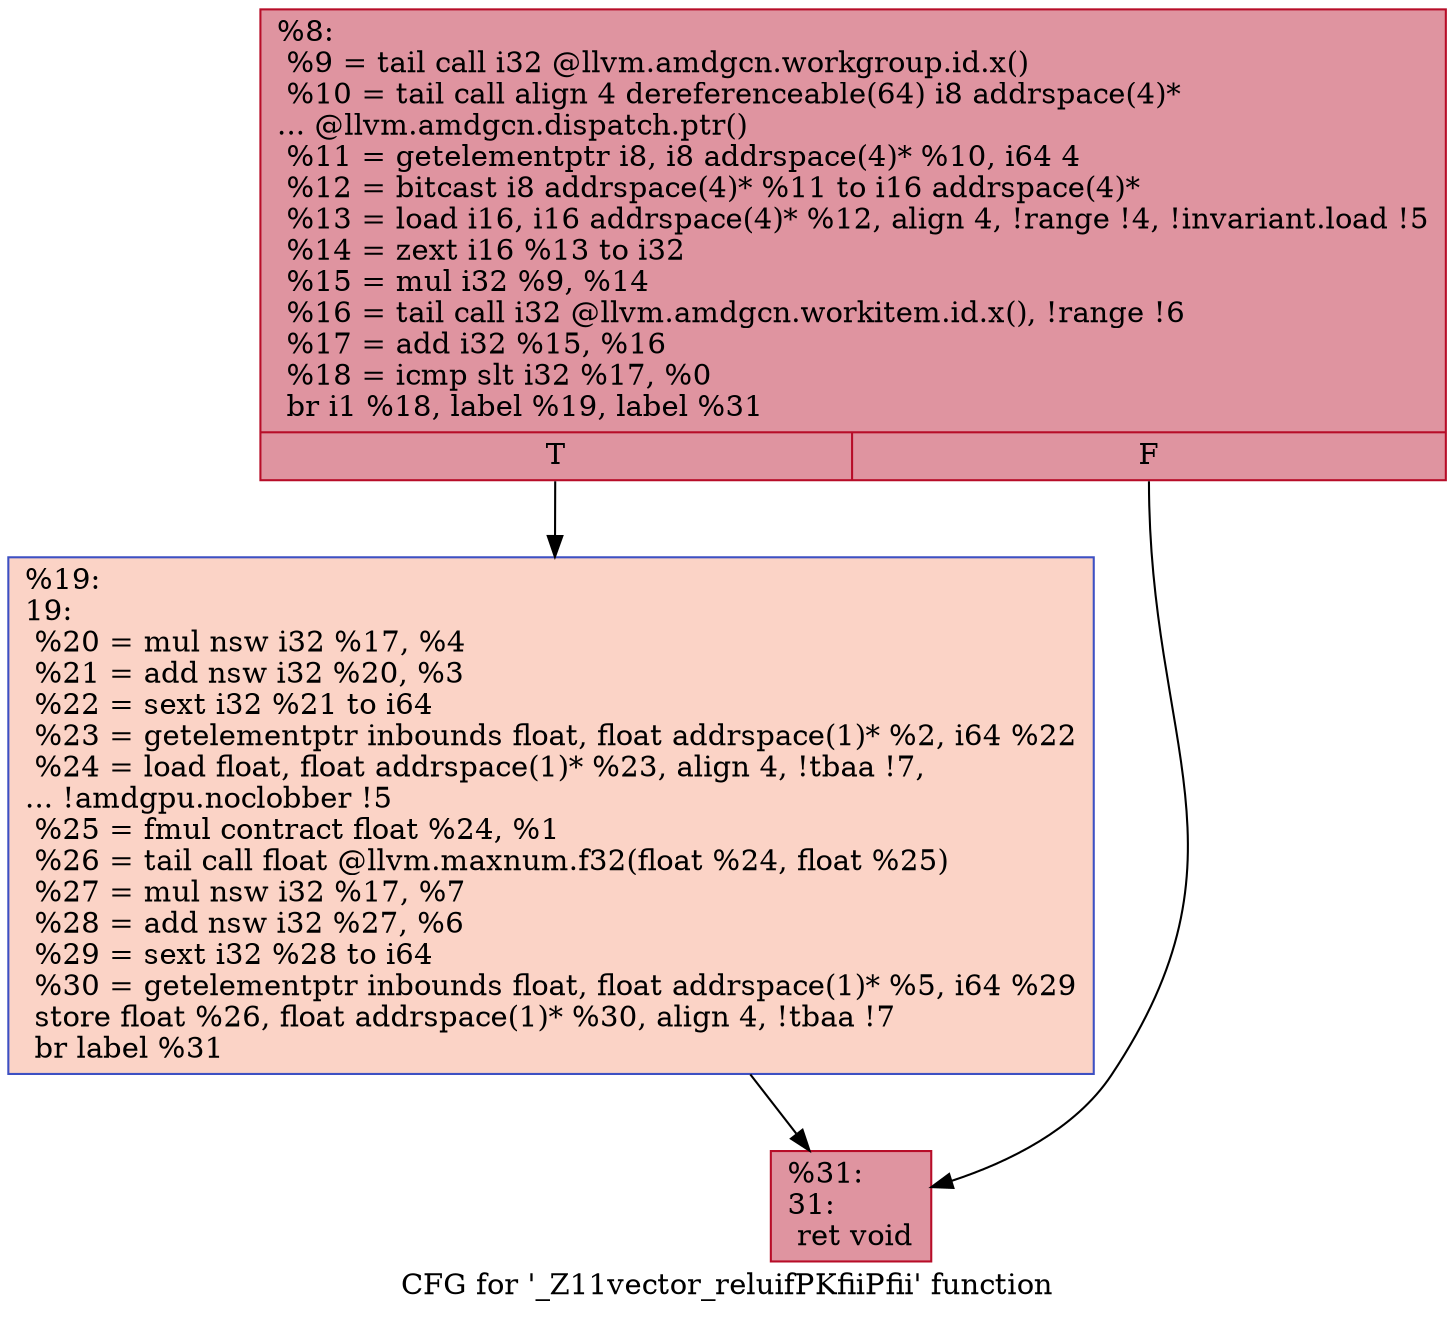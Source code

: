 digraph "CFG for '_Z11vector_reluifPKfiiPfii' function" {
	label="CFG for '_Z11vector_reluifPKfiiPfii' function";

	Node0x64d7340 [shape=record,color="#b70d28ff", style=filled, fillcolor="#b70d2870",label="{%8:\l  %9 = tail call i32 @llvm.amdgcn.workgroup.id.x()\l  %10 = tail call align 4 dereferenceable(64) i8 addrspace(4)*\l... @llvm.amdgcn.dispatch.ptr()\l  %11 = getelementptr i8, i8 addrspace(4)* %10, i64 4\l  %12 = bitcast i8 addrspace(4)* %11 to i16 addrspace(4)*\l  %13 = load i16, i16 addrspace(4)* %12, align 4, !range !4, !invariant.load !5\l  %14 = zext i16 %13 to i32\l  %15 = mul i32 %9, %14\l  %16 = tail call i32 @llvm.amdgcn.workitem.id.x(), !range !6\l  %17 = add i32 %15, %16\l  %18 = icmp slt i32 %17, %0\l  br i1 %18, label %19, label %31\l|{<s0>T|<s1>F}}"];
	Node0x64d7340:s0 -> Node0x64d9270;
	Node0x64d7340:s1 -> Node0x64d9300;
	Node0x64d9270 [shape=record,color="#3d50c3ff", style=filled, fillcolor="#f59c7d70",label="{%19:\l19:                                               \l  %20 = mul nsw i32 %17, %4\l  %21 = add nsw i32 %20, %3\l  %22 = sext i32 %21 to i64\l  %23 = getelementptr inbounds float, float addrspace(1)* %2, i64 %22\l  %24 = load float, float addrspace(1)* %23, align 4, !tbaa !7,\l... !amdgpu.noclobber !5\l  %25 = fmul contract float %24, %1\l  %26 = tail call float @llvm.maxnum.f32(float %24, float %25)\l  %27 = mul nsw i32 %17, %7\l  %28 = add nsw i32 %27, %6\l  %29 = sext i32 %28 to i64\l  %30 = getelementptr inbounds float, float addrspace(1)* %5, i64 %29\l  store float %26, float addrspace(1)* %30, align 4, !tbaa !7\l  br label %31\l}"];
	Node0x64d9270 -> Node0x64d9300;
	Node0x64d9300 [shape=record,color="#b70d28ff", style=filled, fillcolor="#b70d2870",label="{%31:\l31:                                               \l  ret void\l}"];
}

